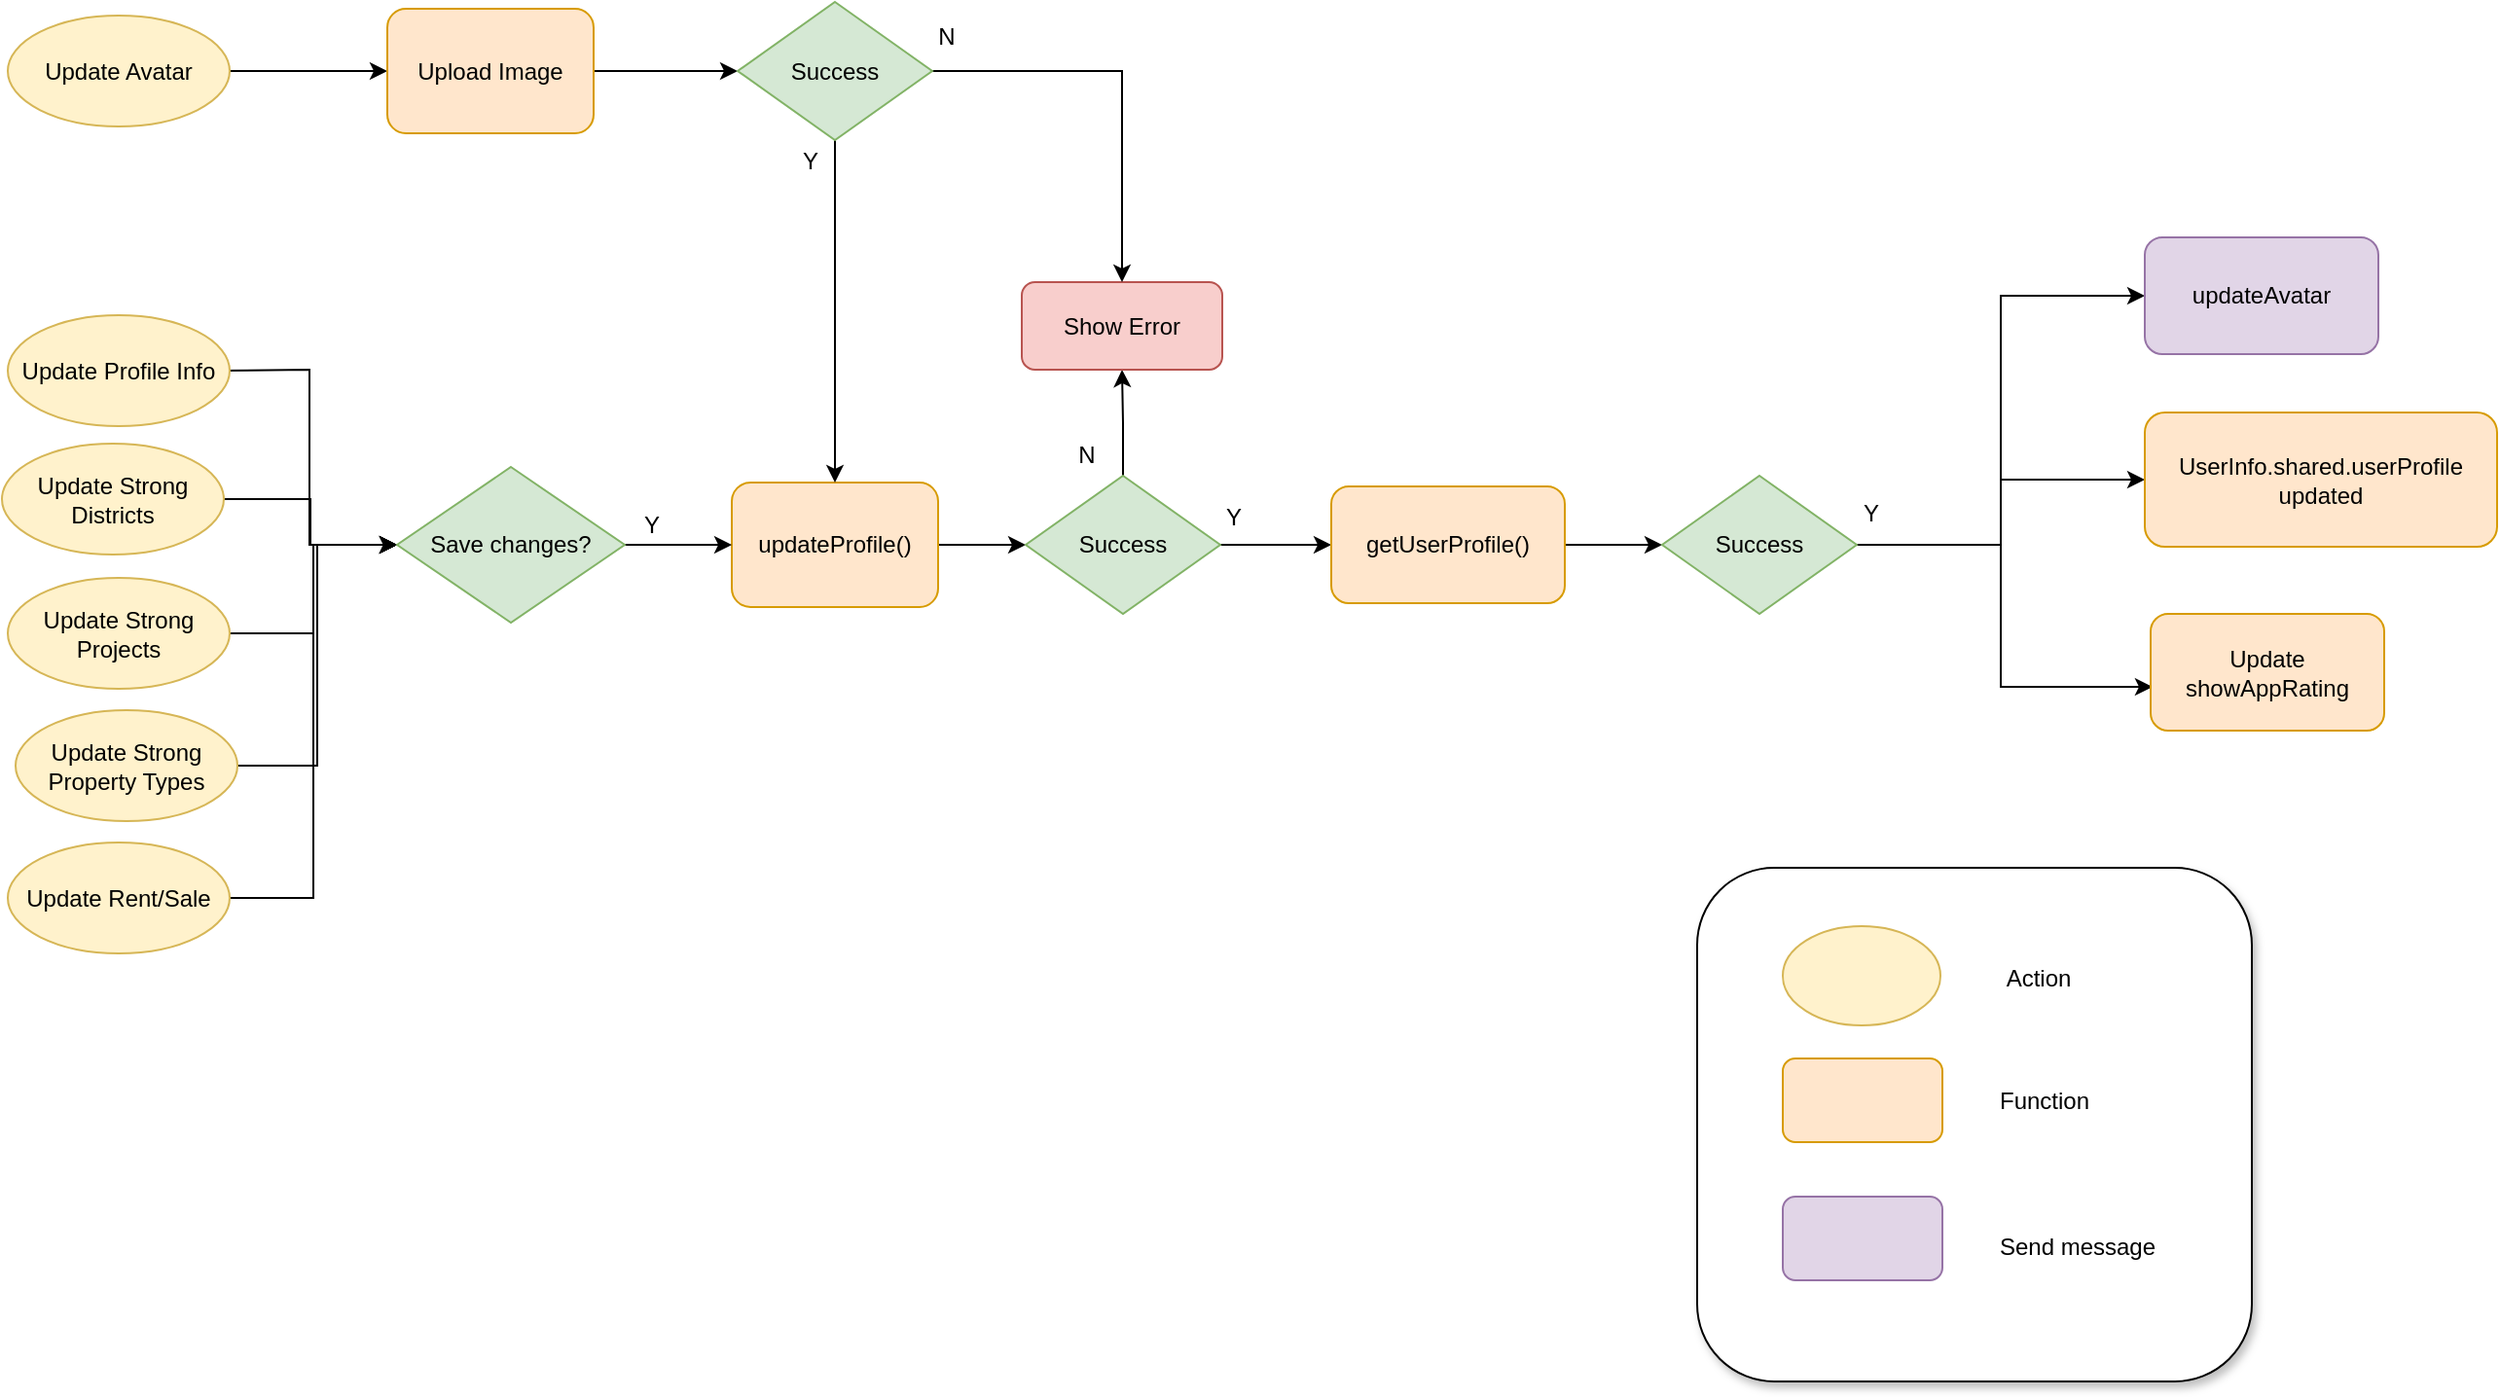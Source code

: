 <mxfile version="20.0.4" type="github">
  <diagram id="s0nL9FfPLt_vyJFJBVjC" name="Page-1">
    <mxGraphModel dx="1385" dy="725" grid="0" gridSize="10" guides="1" tooltips="1" connect="1" arrows="1" fold="1" page="0" pageScale="1" pageWidth="850" pageHeight="1100" math="0" shadow="0">
      <root>
        <mxCell id="0" />
        <mxCell id="1" parent="0" />
        <mxCell id="h3-3js79XO1LUG5e89C9-21" style="edgeStyle=orthogonalEdgeStyle;rounded=0;orthogonalLoop=1;jettySize=auto;html=1;exitX=1;exitY=0.5;exitDx=0;exitDy=0;entryX=0;entryY=0.5;entryDx=0;entryDy=0;elbow=vertical;" edge="1" parent="1" source="h3-3js79XO1LUG5e89C9-1" target="h3-3js79XO1LUG5e89C9-20">
          <mxGeometry relative="1" as="geometry" />
        </mxCell>
        <mxCell id="h3-3js79XO1LUG5e89C9-1" value="updateProfile()" style="rounded=1;whiteSpace=wrap;html=1;fillColor=#ffe6cc;strokeColor=#d79b00;" vertex="1" parent="1">
          <mxGeometry x="440" y="321" width="106" height="64" as="geometry" />
        </mxCell>
        <mxCell id="h3-3js79XO1LUG5e89C9-12" style="edgeStyle=orthogonalEdgeStyle;rounded=0;orthogonalLoop=1;jettySize=auto;html=1;exitX=1;exitY=0.5;exitDx=0;exitDy=0;entryX=0;entryY=0.5;entryDx=0;entryDy=0;elbow=vertical;" edge="1" parent="1" source="h3-3js79XO1LUG5e89C9-34" target="h3-3js79XO1LUG5e89C9-8">
          <mxGeometry relative="1" as="geometry">
            <mxPoint x="182" y="262.5" as="sourcePoint" />
            <Array as="points">
              <mxPoint x="176" y="263" />
              <mxPoint x="223" y="263" />
              <mxPoint x="223" y="354" />
            </Array>
          </mxGeometry>
        </mxCell>
        <mxCell id="h3-3js79XO1LUG5e89C9-13" style="edgeStyle=orthogonalEdgeStyle;rounded=0;orthogonalLoop=1;jettySize=auto;html=1;exitX=1;exitY=0.5;exitDx=0;exitDy=0;entryX=0;entryY=0.5;entryDx=0;entryDy=0;elbow=vertical;" edge="1" parent="1" source="h3-3js79XO1LUG5e89C9-35" target="h3-3js79XO1LUG5e89C9-8">
          <mxGeometry relative="1" as="geometry">
            <mxPoint x="182" y="329.5" as="sourcePoint" />
          </mxGeometry>
        </mxCell>
        <mxCell id="h3-3js79XO1LUG5e89C9-14" style="edgeStyle=orthogonalEdgeStyle;rounded=0;orthogonalLoop=1;jettySize=auto;html=1;elbow=vertical;" edge="1" parent="1" source="h3-3js79XO1LUG5e89C9-36" target="h3-3js79XO1LUG5e89C9-8">
          <mxGeometry relative="1" as="geometry">
            <mxPoint x="179" y="397" as="sourcePoint" />
          </mxGeometry>
        </mxCell>
        <mxCell id="h3-3js79XO1LUG5e89C9-15" style="edgeStyle=orthogonalEdgeStyle;rounded=0;orthogonalLoop=1;jettySize=auto;html=1;exitX=1;exitY=0.5;exitDx=0;exitDy=0;entryX=0;entryY=0.5;entryDx=0;entryDy=0;elbow=vertical;" edge="1" parent="1" source="h3-3js79XO1LUG5e89C9-37" target="h3-3js79XO1LUG5e89C9-8">
          <mxGeometry relative="1" as="geometry">
            <mxPoint x="184" y="463.5" as="sourcePoint" />
          </mxGeometry>
        </mxCell>
        <mxCell id="h3-3js79XO1LUG5e89C9-16" style="edgeStyle=orthogonalEdgeStyle;rounded=0;orthogonalLoop=1;jettySize=auto;html=1;exitX=1;exitY=0.5;exitDx=0;exitDy=0;entryX=0;entryY=0.5;entryDx=0;entryDy=0;elbow=vertical;" edge="1" parent="1" source="h3-3js79XO1LUG5e89C9-38" target="h3-3js79XO1LUG5e89C9-8">
          <mxGeometry relative="1" as="geometry">
            <mxPoint x="184" y="530.5" as="sourcePoint" />
          </mxGeometry>
        </mxCell>
        <mxCell id="h3-3js79XO1LUG5e89C9-17" style="edgeStyle=orthogonalEdgeStyle;rounded=0;orthogonalLoop=1;jettySize=auto;html=1;exitX=1;exitY=0.5;exitDx=0;exitDy=0;elbow=vertical;" edge="1" parent="1" source="h3-3js79XO1LUG5e89C9-8" target="h3-3js79XO1LUG5e89C9-1">
          <mxGeometry relative="1" as="geometry" />
        </mxCell>
        <mxCell id="h3-3js79XO1LUG5e89C9-8" value="Save changes?" style="rhombus;whiteSpace=wrap;html=1;fillColor=#d5e8d4;strokeColor=#82b366;" vertex="1" parent="1">
          <mxGeometry x="268" y="313" width="117" height="80" as="geometry" />
        </mxCell>
        <mxCell id="h3-3js79XO1LUG5e89C9-18" value="Y" style="text;html=1;strokeColor=none;fillColor=none;align=center;verticalAlign=middle;whiteSpace=wrap;rounded=0;" vertex="1" parent="1">
          <mxGeometry x="369" y="328" width="60" height="30" as="geometry" />
        </mxCell>
        <mxCell id="h3-3js79XO1LUG5e89C9-23" style="edgeStyle=orthogonalEdgeStyle;rounded=0;orthogonalLoop=1;jettySize=auto;html=1;exitX=0.5;exitY=0;exitDx=0;exitDy=0;entryX=0.5;entryY=1;entryDx=0;entryDy=0;elbow=vertical;" edge="1" parent="1" source="h3-3js79XO1LUG5e89C9-20" target="h3-3js79XO1LUG5e89C9-22">
          <mxGeometry relative="1" as="geometry" />
        </mxCell>
        <mxCell id="h3-3js79XO1LUG5e89C9-26" style="edgeStyle=orthogonalEdgeStyle;rounded=0;orthogonalLoop=1;jettySize=auto;html=1;exitX=1;exitY=0.5;exitDx=0;exitDy=0;entryX=0;entryY=0.5;entryDx=0;entryDy=0;elbow=vertical;" edge="1" parent="1" source="h3-3js79XO1LUG5e89C9-20" target="h3-3js79XO1LUG5e89C9-25">
          <mxGeometry relative="1" as="geometry" />
        </mxCell>
        <mxCell id="h3-3js79XO1LUG5e89C9-20" value="Success" style="rhombus;whiteSpace=wrap;html=1;fillColor=#d5e8d4;strokeColor=#82b366;" vertex="1" parent="1">
          <mxGeometry x="591" y="317.5" width="100" height="71" as="geometry" />
        </mxCell>
        <mxCell id="h3-3js79XO1LUG5e89C9-22" value="Show Error" style="rounded=1;whiteSpace=wrap;html=1;fillColor=#f8cecc;strokeColor=#b85450;" vertex="1" parent="1">
          <mxGeometry x="589" y="218" width="103" height="45" as="geometry" />
        </mxCell>
        <mxCell id="h3-3js79XO1LUG5e89C9-24" value="N" style="text;html=1;align=center;verticalAlign=middle;resizable=0;points=[];autosize=1;strokeColor=none;fillColor=none;" vertex="1" parent="1">
          <mxGeometry x="608" y="294" width="27" height="26" as="geometry" />
        </mxCell>
        <mxCell id="h3-3js79XO1LUG5e89C9-39" style="edgeStyle=orthogonalEdgeStyle;rounded=0;orthogonalLoop=1;jettySize=auto;html=1;exitX=1;exitY=0.5;exitDx=0;exitDy=0;elbow=vertical;" edge="1" parent="1" source="h3-3js79XO1LUG5e89C9-25" target="h3-3js79XO1LUG5e89C9-27">
          <mxGeometry relative="1" as="geometry" />
        </mxCell>
        <mxCell id="h3-3js79XO1LUG5e89C9-25" value="getUserProfile()" style="rounded=1;whiteSpace=wrap;html=1;fillColor=#ffe6cc;strokeColor=#d79b00;" vertex="1" parent="1">
          <mxGeometry x="748" y="323" width="120" height="60" as="geometry" />
        </mxCell>
        <mxCell id="h3-3js79XO1LUG5e89C9-48" style="edgeStyle=orthogonalEdgeStyle;rounded=0;orthogonalLoop=1;jettySize=auto;html=1;exitX=1;exitY=0.5;exitDx=0;exitDy=0;entryX=0;entryY=0.5;entryDx=0;entryDy=0;elbow=vertical;" edge="1" parent="1" source="h3-3js79XO1LUG5e89C9-27" target="h3-3js79XO1LUG5e89C9-44">
          <mxGeometry relative="1" as="geometry" />
        </mxCell>
        <mxCell id="h3-3js79XO1LUG5e89C9-49" style="edgeStyle=orthogonalEdgeStyle;rounded=0;orthogonalLoop=1;jettySize=auto;html=1;exitX=1;exitY=0.5;exitDx=0;exitDy=0;elbow=vertical;" edge="1" parent="1" source="h3-3js79XO1LUG5e89C9-27" target="h3-3js79XO1LUG5e89C9-45">
          <mxGeometry relative="1" as="geometry" />
        </mxCell>
        <mxCell id="h3-3js79XO1LUG5e89C9-50" style="edgeStyle=orthogonalEdgeStyle;rounded=0;orthogonalLoop=1;jettySize=auto;html=1;exitX=1;exitY=0.5;exitDx=0;exitDy=0;entryX=0.008;entryY=0.625;entryDx=0;entryDy=0;entryPerimeter=0;elbow=vertical;" edge="1" parent="1" source="h3-3js79XO1LUG5e89C9-27" target="h3-3js79XO1LUG5e89C9-46">
          <mxGeometry relative="1" as="geometry">
            <Array as="points">
              <mxPoint x="1092" y="353" />
              <mxPoint x="1092" y="426" />
            </Array>
          </mxGeometry>
        </mxCell>
        <mxCell id="h3-3js79XO1LUG5e89C9-27" value="Success" style="rhombus;whiteSpace=wrap;html=1;fillColor=#d5e8d4;strokeColor=#82b366;" vertex="1" parent="1">
          <mxGeometry x="918" y="317.5" width="100" height="71" as="geometry" />
        </mxCell>
        <mxCell id="h3-3js79XO1LUG5e89C9-28" value="Y" style="text;html=1;strokeColor=none;fillColor=none;align=center;verticalAlign=middle;whiteSpace=wrap;rounded=0;" vertex="1" parent="1">
          <mxGeometry x="668" y="324" width="60" height="30" as="geometry" />
        </mxCell>
        <mxCell id="h3-3js79XO1LUG5e89C9-53" style="edgeStyle=orthogonalEdgeStyle;rounded=0;orthogonalLoop=1;jettySize=auto;html=1;exitX=1;exitY=0.5;exitDx=0;exitDy=0;entryX=0;entryY=0.5;entryDx=0;entryDy=0;elbow=vertical;" edge="1" parent="1" source="h3-3js79XO1LUG5e89C9-33" target="h3-3js79XO1LUG5e89C9-52">
          <mxGeometry relative="1" as="geometry" />
        </mxCell>
        <mxCell id="h3-3js79XO1LUG5e89C9-33" value="Update Avatar" style="ellipse;whiteSpace=wrap;html=1;fillColor=#fff2cc;strokeColor=#d6b656;" vertex="1" parent="1">
          <mxGeometry x="68" y="81" width="114" height="57" as="geometry" />
        </mxCell>
        <mxCell id="h3-3js79XO1LUG5e89C9-34" value="Update Profile Info" style="ellipse;whiteSpace=wrap;html=1;fillColor=#fff2cc;strokeColor=#d6b656;" vertex="1" parent="1">
          <mxGeometry x="68" y="235" width="114" height="57" as="geometry" />
        </mxCell>
        <mxCell id="h3-3js79XO1LUG5e89C9-35" value="Update Strong Districts" style="ellipse;whiteSpace=wrap;html=1;fillColor=#fff2cc;strokeColor=#d6b656;" vertex="1" parent="1">
          <mxGeometry x="65" y="301" width="114" height="57" as="geometry" />
        </mxCell>
        <mxCell id="h3-3js79XO1LUG5e89C9-36" value="Update Strong Projects" style="ellipse;whiteSpace=wrap;html=1;fillColor=#fff2cc;strokeColor=#d6b656;" vertex="1" parent="1">
          <mxGeometry x="68" y="370" width="114" height="57" as="geometry" />
        </mxCell>
        <mxCell id="h3-3js79XO1LUG5e89C9-37" value="Update Strong Property Types" style="ellipse;whiteSpace=wrap;html=1;fillColor=#fff2cc;strokeColor=#d6b656;" vertex="1" parent="1">
          <mxGeometry x="72" y="438" width="114" height="57" as="geometry" />
        </mxCell>
        <mxCell id="h3-3js79XO1LUG5e89C9-38" value="Update Rent/Sale" style="ellipse;whiteSpace=wrap;html=1;fillColor=#fff2cc;strokeColor=#d6b656;" vertex="1" parent="1">
          <mxGeometry x="68" y="506" width="114" height="57" as="geometry" />
        </mxCell>
        <mxCell id="h3-3js79XO1LUG5e89C9-41" value="Y" style="text;html=1;align=center;verticalAlign=middle;resizable=0;points=[];autosize=1;strokeColor=none;fillColor=none;" vertex="1" parent="1">
          <mxGeometry x="1012" y="324" width="26" height="26" as="geometry" />
        </mxCell>
        <mxCell id="h3-3js79XO1LUG5e89C9-44" value="updateAvatar" style="rounded=1;whiteSpace=wrap;html=1;fillColor=#e1d5e7;strokeColor=#9673a6;" vertex="1" parent="1">
          <mxGeometry x="1166" y="195" width="120" height="60" as="geometry" />
        </mxCell>
        <mxCell id="h3-3js79XO1LUG5e89C9-45" value="UserInfo.shared.userProfile&lt;br&gt;updated" style="rounded=1;whiteSpace=wrap;html=1;fillColor=#ffe6cc;strokeColor=#d79b00;" vertex="1" parent="1">
          <mxGeometry x="1166" y="285" width="181" height="69" as="geometry" />
        </mxCell>
        <mxCell id="h3-3js79XO1LUG5e89C9-46" value="Update showAppRating" style="rounded=1;whiteSpace=wrap;html=1;fillColor=#ffe6cc;strokeColor=#d79b00;" vertex="1" parent="1">
          <mxGeometry x="1169" y="388.5" width="120" height="60" as="geometry" />
        </mxCell>
        <mxCell id="h3-3js79XO1LUG5e89C9-55" style="edgeStyle=orthogonalEdgeStyle;rounded=0;orthogonalLoop=1;jettySize=auto;html=1;exitX=1;exitY=0.5;exitDx=0;exitDy=0;elbow=vertical;" edge="1" parent="1" source="h3-3js79XO1LUG5e89C9-52" target="h3-3js79XO1LUG5e89C9-54">
          <mxGeometry relative="1" as="geometry" />
        </mxCell>
        <mxCell id="h3-3js79XO1LUG5e89C9-52" value="Upload Image" style="rounded=1;whiteSpace=wrap;html=1;fillColor=#ffe6cc;strokeColor=#d79b00;" vertex="1" parent="1">
          <mxGeometry x="263" y="77.5" width="106" height="64" as="geometry" />
        </mxCell>
        <mxCell id="h3-3js79XO1LUG5e89C9-56" style="edgeStyle=orthogonalEdgeStyle;rounded=0;orthogonalLoop=1;jettySize=auto;html=1;exitX=0.5;exitY=1;exitDx=0;exitDy=0;elbow=vertical;" edge="1" parent="1" source="h3-3js79XO1LUG5e89C9-54" target="h3-3js79XO1LUG5e89C9-1">
          <mxGeometry relative="1" as="geometry" />
        </mxCell>
        <mxCell id="h3-3js79XO1LUG5e89C9-57" style="edgeStyle=orthogonalEdgeStyle;rounded=0;orthogonalLoop=1;jettySize=auto;html=1;exitX=1;exitY=0.5;exitDx=0;exitDy=0;entryX=0.5;entryY=0;entryDx=0;entryDy=0;elbow=vertical;" edge="1" parent="1" source="h3-3js79XO1LUG5e89C9-54" target="h3-3js79XO1LUG5e89C9-22">
          <mxGeometry relative="1" as="geometry" />
        </mxCell>
        <mxCell id="h3-3js79XO1LUG5e89C9-54" value="Success" style="rhombus;whiteSpace=wrap;html=1;fillColor=#d5e8d4;strokeColor=#82b366;" vertex="1" parent="1">
          <mxGeometry x="443" y="74" width="100" height="71" as="geometry" />
        </mxCell>
        <mxCell id="h3-3js79XO1LUG5e89C9-58" value="Y" style="text;html=1;align=center;verticalAlign=middle;resizable=0;points=[];autosize=1;strokeColor=none;fillColor=none;" vertex="1" parent="1">
          <mxGeometry x="467" y="143" width="26" height="26" as="geometry" />
        </mxCell>
        <mxCell id="h3-3js79XO1LUG5e89C9-59" value="N" style="text;html=1;align=center;verticalAlign=middle;resizable=0;points=[];autosize=1;strokeColor=none;fillColor=none;" vertex="1" parent="1">
          <mxGeometry x="536" y="79" width="27" height="26" as="geometry" />
        </mxCell>
        <mxCell id="h3-3js79XO1LUG5e89C9-60" value="" style="rounded=1;whiteSpace=wrap;html=1;shadow=1;" vertex="1" parent="1">
          <mxGeometry x="936" y="519" width="285" height="264" as="geometry" />
        </mxCell>
        <mxCell id="h3-3js79XO1LUG5e89C9-61" value="" style="ellipse;whiteSpace=wrap;html=1;fillColor=#fff2cc;strokeColor=#d6b656;" vertex="1" parent="1">
          <mxGeometry x="980" y="549" width="81" height="51" as="geometry" />
        </mxCell>
        <mxCell id="h3-3js79XO1LUG5e89C9-62" value="Action" style="text;html=1;align=center;verticalAlign=middle;resizable=0;points=[];autosize=1;strokeColor=none;fillColor=none;" vertex="1" parent="1">
          <mxGeometry x="1085" y="563" width="51" height="26" as="geometry" />
        </mxCell>
        <mxCell id="h3-3js79XO1LUG5e89C9-63" value="" style="rounded=1;whiteSpace=wrap;html=1;fillColor=#ffe6cc;strokeColor=#d79b00;" vertex="1" parent="1">
          <mxGeometry x="980" y="617" width="82" height="43" as="geometry" />
        </mxCell>
        <mxCell id="h3-3js79XO1LUG5e89C9-64" value="Function" style="text;html=1;align=center;verticalAlign=middle;resizable=0;points=[];autosize=1;strokeColor=none;fillColor=none;" vertex="1" parent="1">
          <mxGeometry x="1082" y="625.5" width="64" height="26" as="geometry" />
        </mxCell>
        <mxCell id="h3-3js79XO1LUG5e89C9-65" value="" style="rounded=1;whiteSpace=wrap;html=1;fillColor=#e1d5e7;strokeColor=#9673a6;" vertex="1" parent="1">
          <mxGeometry x="980" y="688" width="82" height="43" as="geometry" />
        </mxCell>
        <mxCell id="h3-3js79XO1LUG5e89C9-66" value="Send message" style="text;html=1;align=center;verticalAlign=middle;resizable=0;points=[];autosize=1;strokeColor=none;fillColor=none;" vertex="1" parent="1">
          <mxGeometry x="1082" y="701" width="98" height="26" as="geometry" />
        </mxCell>
      </root>
    </mxGraphModel>
  </diagram>
</mxfile>
